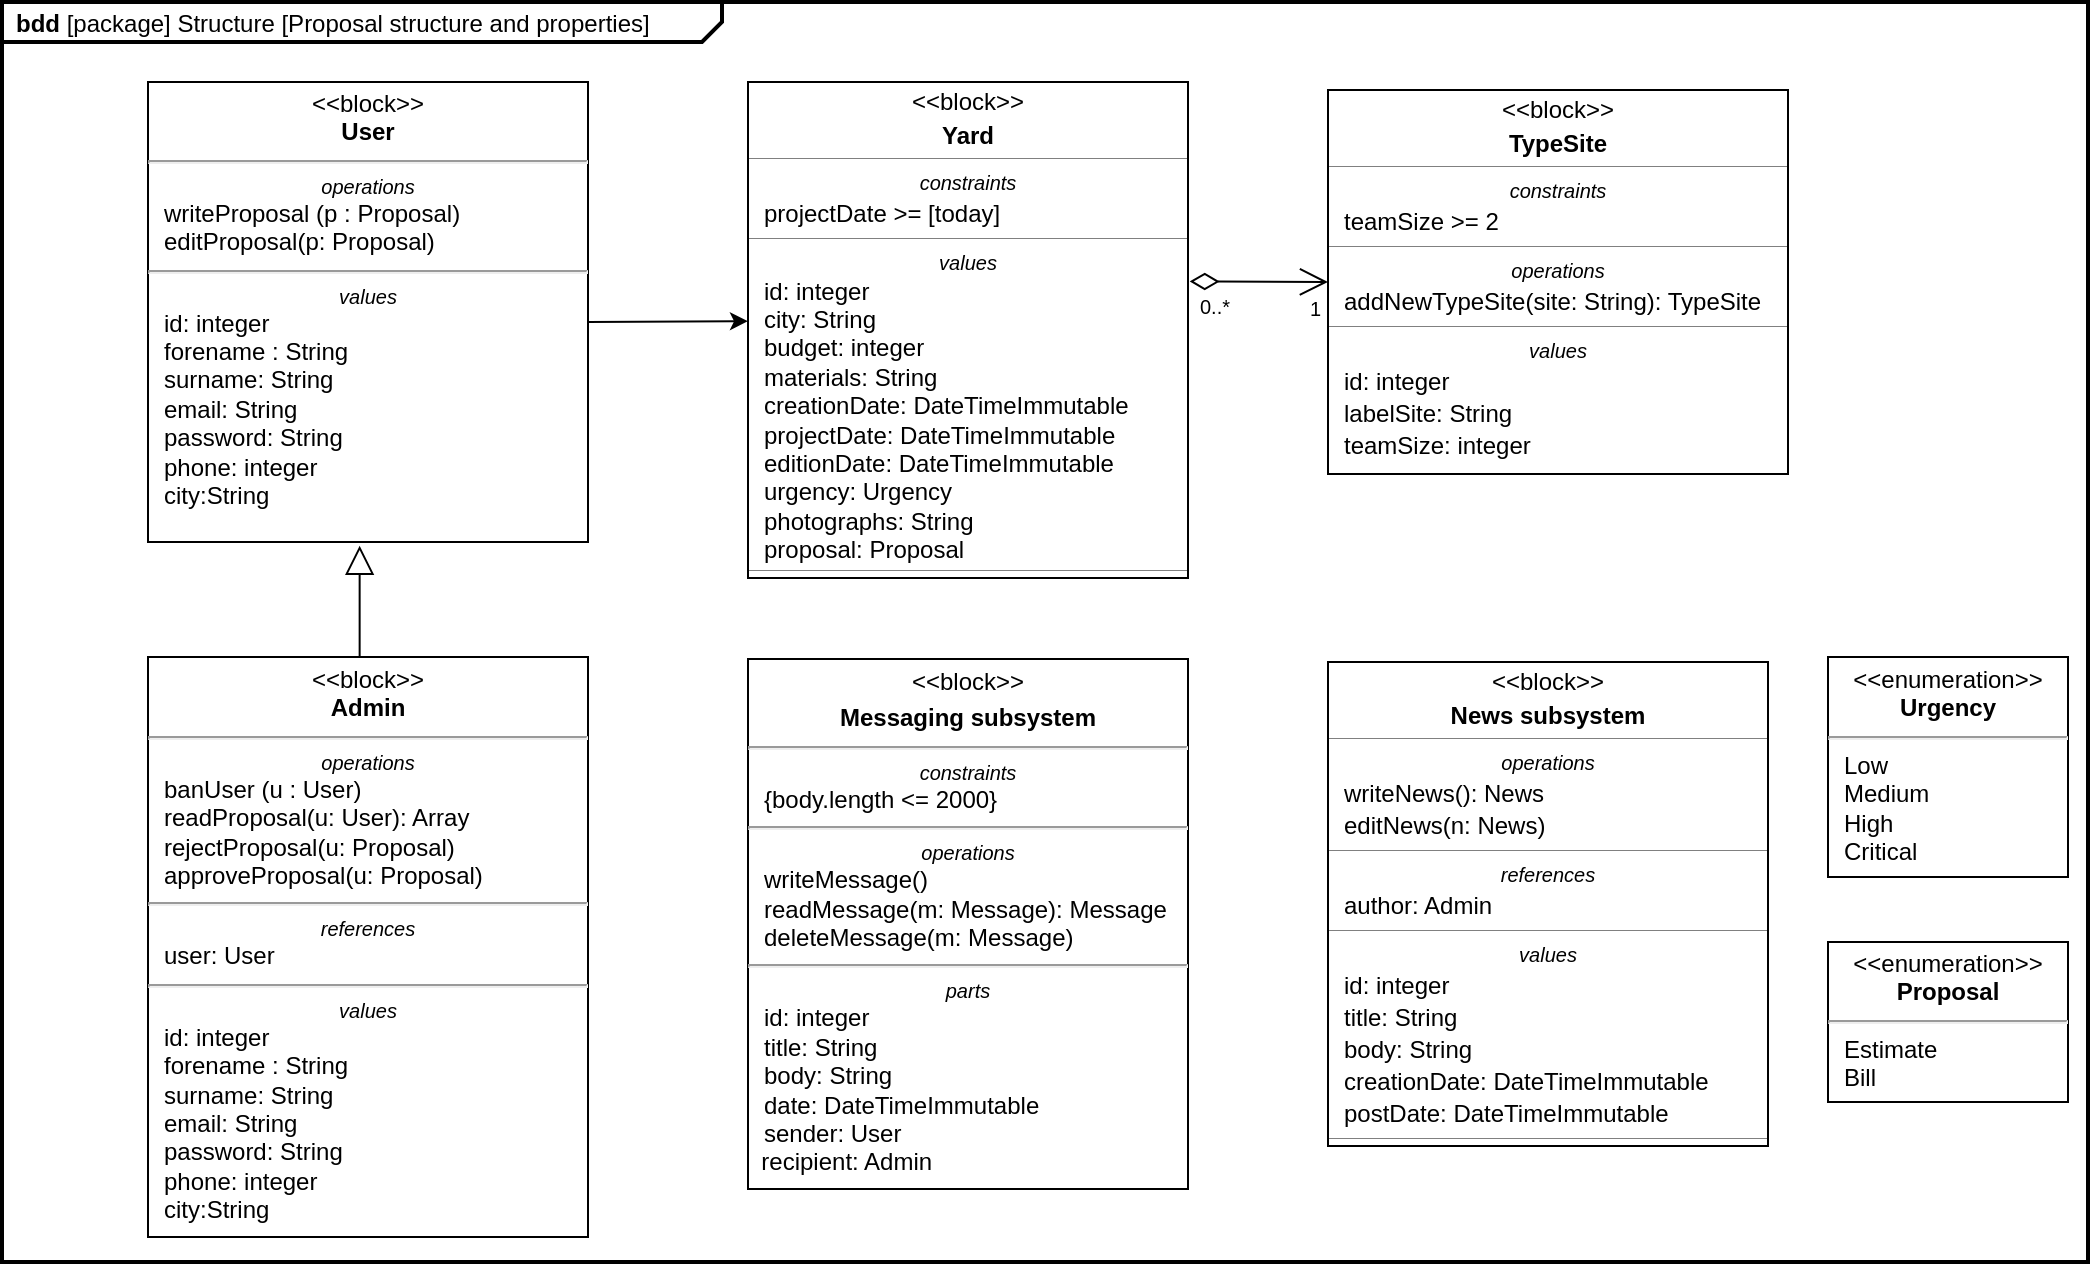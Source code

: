 <mxfile version="24.7.4">
  <diagram name="Page-1" id="VLWv_hwuisn9BXaykDJ8">
    <mxGraphModel dx="1847" dy="752" grid="1" gridSize="10" guides="1" tooltips="1" connect="1" arrows="1" fold="1" page="1" pageScale="1" pageWidth="827" pageHeight="1169" math="0" shadow="0">
      <root>
        <mxCell id="0" />
        <mxCell id="1" parent="0" />
        <mxCell id="4j2B6JfxDtgaYk_f8M4V-8" value="&lt;p style=&quot;margin:0px;margin-top:4px;margin-left:7px;text-align:left;&quot;&gt;&lt;b&gt;bdd&lt;/b&gt; [package] Structure [Proposal structure and properties]&lt;br&gt;&lt;/p&gt;" style="html=1;shape=mxgraph.sysml.package;overflow=fill;labelX=360;strokeWidth=2;align=center;" parent="1" vertex="1">
          <mxGeometry x="27" y="80" width="1043" height="630" as="geometry" />
        </mxCell>
        <mxCell id="4j2B6JfxDtgaYk_f8M4V-2" value="&lt;p style=&quot;margin:0px;margin-top:4px;text-align:center;&quot;&gt;&amp;lt;&amp;lt;block&amp;gt;&amp;gt;&lt;br&gt;&lt;b&gt;User&lt;/b&gt;&lt;br&gt;&lt;/p&gt;&lt;hr&gt;&lt;p style=&quot;font-size:10px;margin:0px;text-align:center;&quot;&gt;&lt;i&gt;operations&lt;/i&gt;&lt;/p&gt;&lt;p style=&quot;margin:0px;margin-left:8px;text-align:left;&quot;&gt;writeProposal (p : Proposal)&lt;/p&gt;&lt;p style=&quot;margin:0px;margin-left:8px;text-align:left;&quot;&gt;editProposal(p: Proposal)&lt;br&gt;&lt;/p&gt;&lt;hr&gt;&lt;p style=&quot;font-size:10px;margin:0px;text-align:center;&quot;&gt;&lt;i&gt;values&lt;/i&gt;&lt;/p&gt;&lt;p style=&quot;margin:0px;margin-left:8px;text-align:left;&quot;&gt;id: integer&lt;br&gt;&lt;/p&gt;&lt;p style=&quot;margin:0px;margin-left:8px;text-align:left;&quot;&gt;forename : String&lt;br&gt;&lt;/p&gt;&lt;p style=&quot;margin:0px;margin-left:8px;text-align:left;&quot;&gt;surname: String&lt;/p&gt;&lt;p style=&quot;margin:0px;margin-left:8px;text-align:left;&quot;&gt;email: String&lt;/p&gt;&lt;p style=&quot;margin:0px;margin-left:8px;text-align:left;&quot;&gt;password: String&lt;/p&gt;&lt;p style=&quot;margin:0px;margin-left:8px;text-align:left;&quot;&gt;phone: integer&lt;/p&gt;&lt;p style=&quot;margin:0px;margin-left:8px;text-align:left;&quot;&gt;city:String&lt;br&gt;&lt;/p&gt;" style="shape=rect;html=1;overflow=fill;verticalAlign=top;align=left;whiteSpace=wrap;" parent="1" vertex="1">
          <mxGeometry x="100" y="120" width="220" height="230" as="geometry" />
        </mxCell>
        <mxCell id="4j2B6JfxDtgaYk_f8M4V-4" value="&lt;p style=&quot;margin:0px;margin-top:4px;text-align:center;&quot;&gt;&amp;lt;&amp;lt;block&amp;gt;&amp;gt;&lt;br&gt;&lt;b&gt;Admin&lt;/b&gt;&lt;br&gt;&lt;/p&gt;&lt;hr&gt;&lt;p style=&quot;font-size:10px;margin:0px;text-align:center;&quot;&gt;&lt;i&gt;operations&lt;/i&gt;&lt;/p&gt;&lt;p style=&quot;margin:0px;margin-left:8px;text-align:left;&quot;&gt;banUser (u : User)&lt;/p&gt;&lt;p style=&quot;margin:0px;margin-left:8px;text-align:left;&quot;&gt;readProposal(u: User): Array&lt;/p&gt;&lt;p style=&quot;margin:0px;margin-left:8px;text-align:left;&quot;&gt;rejectProposal(u: Proposal)&lt;/p&gt;&lt;p style=&quot;margin:0px;margin-left:8px;text-align:left;&quot;&gt;approveProposal(u: Proposal) &lt;br&gt;&lt;/p&gt;&lt;hr&gt;&lt;p style=&quot;font-size:10px;margin:0px;text-align:center;&quot;&gt;&lt;i&gt;references&lt;/i&gt;&lt;/p&gt;&lt;p style=&quot;margin:0px;margin-left:8px;text-align:left;&quot;&gt;user: User&lt;/p&gt;&lt;hr&gt;&lt;p style=&quot;font-size:10px;margin:0px;text-align:center;&quot;&gt;&lt;i&gt;values&lt;/i&gt;&lt;/p&gt;&lt;p style=&quot;margin:0px;margin-left:8px;text-align:left;&quot;&gt;id: integer&lt;br&gt;&lt;/p&gt;&lt;p style=&quot;margin:0px;margin-left:8px;text-align:left;&quot;&gt;forename : String&lt;br&gt;&lt;/p&gt;&lt;p style=&quot;margin:0px;margin-left:8px;text-align:left;&quot;&gt;surname: String&lt;/p&gt;&lt;p style=&quot;margin:0px;margin-left:8px;text-align:left;&quot;&gt;email: String&lt;/p&gt;&lt;p style=&quot;margin:0px;margin-left:8px;text-align:left;&quot;&gt;password: String&lt;/p&gt;&lt;p style=&quot;margin:0px;margin-left:8px;text-align:left;&quot;&gt;phone: integer&lt;/p&gt;&lt;p style=&quot;margin:0px;margin-left:8px;text-align:left;&quot;&gt;city:String&lt;br&gt;&lt;/p&gt;" style="shape=rect;html=1;overflow=fill;verticalAlign=top;align=left;whiteSpace=wrap;" parent="1" vertex="1">
          <mxGeometry x="100" y="407.5" width="220" height="290" as="geometry" />
        </mxCell>
        <mxCell id="4j2B6JfxDtgaYk_f8M4V-10" value="&lt;p style=&quot;margin:0px;margin-top:4px;text-align:center;&quot;&gt;&amp;lt;&amp;lt;enumeration&amp;gt;&amp;gt;&lt;br&gt;&lt;b&gt;Urgency&lt;/b&gt;&lt;br&gt;&lt;/p&gt;&lt;hr&gt;&lt;p style=&quot;margin:0px;margin-left:8px;text-align:left;&quot;&gt;Low&lt;/p&gt;&lt;p style=&quot;margin:0px;margin-left:8px;text-align:left;&quot;&gt;Medium&lt;/p&gt;&lt;p style=&quot;margin:0px;margin-left:8px;text-align:left;&quot;&gt;High&lt;/p&gt;&lt;p style=&quot;margin:0px;margin-left:8px;text-align:left;&quot;&gt;Critical&lt;br&gt;&lt;/p&gt;" style="shape=rect;html=1;overflow=fill;whiteSpace=wrap;" parent="1" vertex="1">
          <mxGeometry x="940" y="407.5" width="120" height="110" as="geometry" />
        </mxCell>
        <mxCell id="4j2B6JfxDtgaYk_f8M4V-11" value="" style="edgeStyle=none;html=1;endSize=12;endArrow=block;endFill=0;rounded=0;entryX=0.481;entryY=1.008;entryDx=0;entryDy=0;entryPerimeter=0;exitX=0.481;exitY=-0.001;exitDx=0;exitDy=0;exitPerimeter=0;" parent="1" source="4j2B6JfxDtgaYk_f8M4V-4" target="4j2B6JfxDtgaYk_f8M4V-2" edge="1">
          <mxGeometry width="160" relative="1" as="geometry">
            <mxPoint x="170" y="490" as="sourcePoint" />
            <mxPoint x="330" y="490" as="targetPoint" />
          </mxGeometry>
        </mxCell>
        <mxCell id="4j2B6JfxDtgaYk_f8M4V-12" value="&lt;p style=&quot;margin:0px;margin-top:4px;text-align:center;&quot;&gt;&amp;lt;&amp;lt;block&amp;gt;&amp;gt;&lt;b&gt;&lt;br&gt;&lt;/b&gt;&lt;/p&gt;&lt;p style=&quot;margin:0px;margin-top:4px;text-align:center;&quot;&gt;&lt;b&gt;Messaging subsystem&lt;/b&gt;&lt;br&gt;&lt;/p&gt;&lt;hr&gt;&lt;p style=&quot;font-size:10px;margin:0px;text-align:center;&quot;&gt;&lt;i&gt;constraints&lt;/i&gt;&lt;/p&gt;&lt;p style=&quot;margin:0px;margin-left:8px;text-align:left;&quot;&gt;{body.length &amp;lt;= 2000}&lt;/p&gt;&lt;hr&gt;&lt;p style=&quot;font-size:10px;margin:0px;text-align:center;&quot;&gt;&lt;i&gt;operations&lt;/i&gt;&lt;/p&gt;&lt;p style=&quot;margin:0px;margin-left:8px;text-align:left;&quot;&gt;writeMessage()&lt;/p&gt;&lt;p style=&quot;margin:0px;margin-left:8px;text-align:left;&quot;&gt;readMessage(m: Message): Message&lt;/p&gt;&lt;p style=&quot;margin:0px;margin-left:8px;text-align:left;&quot;&gt;deleteMessage(m: Message) &lt;br&gt;&lt;/p&gt;&lt;hr&gt;&lt;p style=&quot;font-size:10px;margin:0px;text-align:center;&quot;&gt;&lt;i&gt;parts&lt;/i&gt;&lt;/p&gt;&lt;p style=&quot;margin:0px;margin-left:8px;text-align:left;&quot;&gt;id: integer&lt;br&gt;&lt;/p&gt;&lt;p style=&quot;margin:0px;margin-left:8px;text-align:left;&quot;&gt;title: String&lt;/p&gt;&lt;p style=&quot;margin:0px;margin-left:8px;text-align:left;&quot;&gt;body: String&lt;/p&gt;&lt;p style=&quot;margin:0px;margin-left:8px;text-align:left;&quot;&gt;date: DateTimeImmutable&lt;/p&gt;&lt;p style=&quot;margin:0px;margin-left:8px;text-align:left;&quot;&gt;sender: User&lt;/p&gt;&amp;nbsp; recipient: Admin&lt;p style=&quot;margin:0px;margin-left:8px;text-align:left;&quot;&gt;&lt;/p&gt;" style="shape=rect;html=1;overflow=fill;verticalAlign=top;align=left;whiteSpace=wrap;" parent="1" vertex="1">
          <mxGeometry x="400" y="408.5" width="220" height="265" as="geometry" />
        </mxCell>
        <mxCell id="4j2B6JfxDtgaYk_f8M4V-14" value="" style="endArrow=classic;html=1;rounded=0;entryX=0;entryY=0;entryDx=0;entryDy=0;" parent="1" edge="1">
          <mxGeometry width="50" height="50" relative="1" as="geometry">
            <mxPoint x="320" y="240" as="sourcePoint" />
            <mxPoint x="400" y="239.57" as="targetPoint" />
          </mxGeometry>
        </mxCell>
        <mxCell id="2jxEeHHL6-ojWXoolHj5-1" value="&lt;p style=&quot;margin:0px;margin-top:4px;text-align:center;&quot;&gt;&amp;lt;&amp;lt;enumeration&amp;gt;&amp;gt;&lt;br&gt;&lt;b&gt;Proposal&lt;/b&gt;&lt;br&gt;&lt;/p&gt;&lt;hr&gt;&lt;p style=&quot;margin:0px;margin-left:8px;text-align:left;&quot;&gt;Estimate&lt;br&gt;&lt;/p&gt;&lt;p style=&quot;margin:0px;margin-left:8px;text-align:left;&quot;&gt;Bill&lt;br&gt;&lt;/p&gt;" style="shape=rect;html=1;overflow=fill;whiteSpace=wrap;" parent="1" vertex="1">
          <mxGeometry x="940" y="550" width="120" height="80" as="geometry" />
        </mxCell>
        <mxCell id="G4xXp2MBkBv65bmpW3NQ-73" value="" style="fontStyle=1;align=center;verticalAlign=middle;childLayout=stackLayout;horizontal=1;horizontalStack=0;resizeParent=1;resizeParentMax=0;resizeLast=0;marginBottom=0;" vertex="1" parent="1">
          <mxGeometry x="400" y="120" width="220" height="248" as="geometry" />
        </mxCell>
        <mxCell id="G4xXp2MBkBv65bmpW3NQ-74" value="&amp;lt;&amp;lt;block&amp;gt;&amp;gt;" style="html=1;align=center;spacing=0;verticalAlign=middle;strokeColor=none;fillColor=none;whiteSpace=wrap;" vertex="1" parent="G4xXp2MBkBv65bmpW3NQ-73">
          <mxGeometry width="220" height="20" as="geometry" />
        </mxCell>
        <mxCell id="G4xXp2MBkBv65bmpW3NQ-76" value="Yard" style="html=1;align=center;spacing=0;verticalAlign=middle;strokeColor=none;fillColor=none;whiteSpace=wrap;fontStyle=1;" vertex="1" parent="G4xXp2MBkBv65bmpW3NQ-73">
          <mxGeometry y="20" width="220" height="14" as="geometry" />
        </mxCell>
        <mxCell id="G4xXp2MBkBv65bmpW3NQ-77" value="" style="line;strokeWidth=0.25;fillColor=none;align=left;verticalAlign=middle;spacingTop=-1;spacingLeft=3;spacingRight=3;rotatable=0;labelPosition=right;points=[];portConstraint=eastwest;" vertex="1" parent="G4xXp2MBkBv65bmpW3NQ-73">
          <mxGeometry y="34" width="220" height="8" as="geometry" />
        </mxCell>
        <mxCell id="G4xXp2MBkBv65bmpW3NQ-78" value="constraints" style="html=1;align=center;spacing=0;verticalAlign=middle;strokeColor=none;fillColor=none;whiteSpace=wrap;fontStyle=2;fontSize=10;" vertex="1" parent="G4xXp2MBkBv65bmpW3NQ-73">
          <mxGeometry y="42" width="220" height="16" as="geometry" />
        </mxCell>
        <mxCell id="G4xXp2MBkBv65bmpW3NQ-79" value="projectDate &amp;gt;= [today]" style="html=1;align=left;spacing=0;spacingLeft=8;verticalAlign=middle;strokeColor=none;fillColor=none;whiteSpace=wrap;" vertex="1" parent="G4xXp2MBkBv65bmpW3NQ-73">
          <mxGeometry y="58" width="220" height="16" as="geometry" />
        </mxCell>
        <mxCell id="G4xXp2MBkBv65bmpW3NQ-86" value="" style="line;strokeWidth=0.25;fillColor=none;align=left;verticalAlign=middle;spacingTop=-1;spacingLeft=3;spacingRight=3;rotatable=0;labelPosition=right;points=[];portConstraint=eastwest;" vertex="1" parent="G4xXp2MBkBv65bmpW3NQ-73">
          <mxGeometry y="74" width="220" height="8" as="geometry" />
        </mxCell>
        <mxCell id="G4xXp2MBkBv65bmpW3NQ-90" value="values" style="html=1;align=center;spacing=0;verticalAlign=middle;strokeColor=none;fillColor=none;whiteSpace=wrap;fontStyle=2;fontSize=10;" vertex="1" parent="G4xXp2MBkBv65bmpW3NQ-73">
          <mxGeometry y="82" width="220" height="16" as="geometry" />
        </mxCell>
        <mxCell id="G4xXp2MBkBv65bmpW3NQ-91" value="&lt;div&gt;id: integer&lt;/div&gt;&lt;div&gt;city: String&lt;/div&gt;&lt;div&gt;budget: integer&lt;/div&gt;&lt;div&gt;materials: String&lt;/div&gt;&lt;div&gt;creationDate: DateTimeImmutable&lt;/div&gt;&lt;div&gt;projectDate: DateTimeImmutable&lt;/div&gt;&lt;div&gt;editionDate: DateTimeImmutable&lt;/div&gt;&lt;div&gt;urgency: Urgency&lt;/div&gt;&lt;div&gt;photographs: String&lt;br&gt;&lt;/div&gt;&lt;div&gt;proposal: Proposal&lt;br&gt;&lt;/div&gt;" style="html=1;align=left;spacing=0;spacingLeft=8;verticalAlign=middle;strokeColor=none;fillColor=none;whiteSpace=wrap;" vertex="1" parent="G4xXp2MBkBv65bmpW3NQ-73">
          <mxGeometry y="98" width="220" height="142" as="geometry" />
        </mxCell>
        <mxCell id="G4xXp2MBkBv65bmpW3NQ-93" value="" style="line;strokeWidth=0.25;fillColor=none;align=left;verticalAlign=middle;spacingTop=-1;spacingLeft=3;spacingRight=3;rotatable=0;labelPosition=right;points=[];portConstraint=eastwest;" vertex="1" parent="G4xXp2MBkBv65bmpW3NQ-73">
          <mxGeometry y="240" width="220" height="8" as="geometry" />
        </mxCell>
        <mxCell id="G4xXp2MBkBv65bmpW3NQ-108" value="" style="fontStyle=1;align=center;verticalAlign=middle;childLayout=stackLayout;horizontal=1;horizontalStack=0;resizeParent=1;resizeParentMax=0;resizeLast=0;marginBottom=0;" vertex="1" parent="1">
          <mxGeometry x="690" y="124" width="230" height="192" as="geometry" />
        </mxCell>
        <mxCell id="G4xXp2MBkBv65bmpW3NQ-109" value="&amp;lt;&amp;lt;block&amp;gt;&amp;gt;" style="html=1;align=center;spacing=0;verticalAlign=middle;strokeColor=none;fillColor=none;whiteSpace=wrap;" vertex="1" parent="G4xXp2MBkBv65bmpW3NQ-108">
          <mxGeometry width="230" height="20" as="geometry" />
        </mxCell>
        <mxCell id="G4xXp2MBkBv65bmpW3NQ-111" value="TypeSite" style="html=1;align=center;spacing=0;verticalAlign=middle;strokeColor=none;fillColor=none;whiteSpace=wrap;fontStyle=1;" vertex="1" parent="G4xXp2MBkBv65bmpW3NQ-108">
          <mxGeometry y="20" width="230" height="14" as="geometry" />
        </mxCell>
        <mxCell id="G4xXp2MBkBv65bmpW3NQ-112" value="" style="line;strokeWidth=0.25;fillColor=none;align=left;verticalAlign=middle;spacingTop=-1;spacingLeft=3;spacingRight=3;rotatable=0;labelPosition=right;points=[];portConstraint=eastwest;" vertex="1" parent="G4xXp2MBkBv65bmpW3NQ-108">
          <mxGeometry y="34" width="230" height="8" as="geometry" />
        </mxCell>
        <mxCell id="G4xXp2MBkBv65bmpW3NQ-113" value="constraints" style="html=1;align=center;spacing=0;verticalAlign=middle;strokeColor=none;fillColor=none;whiteSpace=wrap;fontStyle=2;fontSize=10;" vertex="1" parent="G4xXp2MBkBv65bmpW3NQ-108">
          <mxGeometry y="42" width="230" height="16" as="geometry" />
        </mxCell>
        <mxCell id="G4xXp2MBkBv65bmpW3NQ-114" value="teamSize &amp;gt;= 2" style="html=1;align=left;spacing=0;spacingLeft=8;verticalAlign=middle;strokeColor=none;fillColor=none;whiteSpace=wrap;" vertex="1" parent="G4xXp2MBkBv65bmpW3NQ-108">
          <mxGeometry y="58" width="230" height="16" as="geometry" />
        </mxCell>
        <mxCell id="G4xXp2MBkBv65bmpW3NQ-115" value="" style="line;strokeWidth=0.25;fillColor=none;align=left;verticalAlign=middle;spacingTop=-1;spacingLeft=3;spacingRight=3;rotatable=0;labelPosition=right;points=[];portConstraint=eastwest;" vertex="1" parent="G4xXp2MBkBv65bmpW3NQ-108">
          <mxGeometry y="74" width="230" height="8" as="geometry" />
        </mxCell>
        <mxCell id="G4xXp2MBkBv65bmpW3NQ-116" value="operations" style="html=1;align=center;spacing=0;verticalAlign=middle;strokeColor=none;fillColor=none;whiteSpace=wrap;fontStyle=2;fontSize=10;" vertex="1" parent="G4xXp2MBkBv65bmpW3NQ-108">
          <mxGeometry y="82" width="230" height="16" as="geometry" />
        </mxCell>
        <mxCell id="G4xXp2MBkBv65bmpW3NQ-117" value="addNewTypeSite(site: String): TypeSite" style="html=1;align=left;spacing=0;spacingLeft=8;verticalAlign=middle;strokeColor=none;fillColor=none;whiteSpace=wrap;" vertex="1" parent="G4xXp2MBkBv65bmpW3NQ-108">
          <mxGeometry y="98" width="230" height="16" as="geometry" />
        </mxCell>
        <mxCell id="G4xXp2MBkBv65bmpW3NQ-118" value="" style="line;strokeWidth=0.25;fillColor=none;align=left;verticalAlign=middle;spacingTop=-1;spacingLeft=3;spacingRight=3;rotatable=0;labelPosition=right;points=[];portConstraint=eastwest;" vertex="1" parent="G4xXp2MBkBv65bmpW3NQ-108">
          <mxGeometry y="114" width="230" height="8" as="geometry" />
        </mxCell>
        <mxCell id="G4xXp2MBkBv65bmpW3NQ-125" value="values" style="html=1;align=center;spacing=0;verticalAlign=middle;strokeColor=none;fillColor=none;whiteSpace=wrap;fontStyle=2;fontSize=10;" vertex="1" parent="G4xXp2MBkBv65bmpW3NQ-108">
          <mxGeometry y="122" width="230" height="16" as="geometry" />
        </mxCell>
        <mxCell id="G4xXp2MBkBv65bmpW3NQ-126" value="id: integer" style="html=1;align=left;spacing=0;spacingLeft=8;verticalAlign=middle;strokeColor=none;fillColor=none;whiteSpace=wrap;" vertex="1" parent="G4xXp2MBkBv65bmpW3NQ-108">
          <mxGeometry y="138" width="230" height="16" as="geometry" />
        </mxCell>
        <mxCell id="G4xXp2MBkBv65bmpW3NQ-127" value="labelSite: String" style="html=1;align=left;spacing=0;spacingLeft=8;verticalAlign=middle;strokeColor=none;fillColor=none;whiteSpace=wrap;" vertex="1" parent="G4xXp2MBkBv65bmpW3NQ-108">
          <mxGeometry y="154" width="230" height="16" as="geometry" />
        </mxCell>
        <mxCell id="G4xXp2MBkBv65bmpW3NQ-132" value="teamSize: integer" style="html=1;align=left;spacing=0;spacingLeft=8;verticalAlign=middle;strokeColor=none;fillColor=none;whiteSpace=wrap;" vertex="1" parent="G4xXp2MBkBv65bmpW3NQ-108">
          <mxGeometry y="170" width="230" height="16" as="geometry" />
        </mxCell>
        <mxCell id="G4xXp2MBkBv65bmpW3NQ-131" value="" style="html=1;align=left;spacing=0;spacingLeft=8;verticalAlign=middle;strokeColor=none;fillColor=none;whiteSpace=wrap;" vertex="1" parent="G4xXp2MBkBv65bmpW3NQ-108">
          <mxGeometry y="186" width="230" height="6" as="geometry" />
        </mxCell>
        <mxCell id="G4xXp2MBkBv65bmpW3NQ-134" value="" style="verticalAlign=bottom;html=1;endArrow=open;endSize=12;edgeStyle=orthogonalEdgeStyle;startFill=0;startSize=12;startArrow=diamondThin;rounded=0;exitX=1.004;exitY=0.012;exitDx=0;exitDy=0;exitPerimeter=0;" edge="1" parent="1" source="G4xXp2MBkBv65bmpW3NQ-91">
          <mxGeometry relative="1" as="geometry">
            <mxPoint x="623" y="220" as="sourcePoint" />
            <mxPoint x="690" y="220" as="targetPoint" />
            <Array as="points">
              <mxPoint x="690" y="220" />
            </Array>
          </mxGeometry>
        </mxCell>
        <mxCell id="G4xXp2MBkBv65bmpW3NQ-135" value="0..*" style="resizable=0;html=1;align=left;verticalAlign=top;labelBackgroundColor=none;fontSize=10" connectable="0" vertex="1" parent="G4xXp2MBkBv65bmpW3NQ-134">
          <mxGeometry x="-0.9" relative="1" as="geometry" />
        </mxCell>
        <mxCell id="G4xXp2MBkBv65bmpW3NQ-137" value="" style="resizable=0;html=1;align=right;verticalAlign=bottom;labelBackgroundColor=none;fontSize=10" connectable="0" vertex="1" parent="G4xXp2MBkBv65bmpW3NQ-134">
          <mxGeometry x="0.9" relative="1" as="geometry" />
        </mxCell>
        <mxCell id="G4xXp2MBkBv65bmpW3NQ-139" value="1" style="resizable=0;html=1;align=left;verticalAlign=top;labelBackgroundColor=none;fontSize=10" connectable="0" vertex="1" parent="1">
          <mxGeometry x="679.002" y="220.995" as="geometry" />
        </mxCell>
        <mxCell id="G4xXp2MBkBv65bmpW3NQ-164" value="" style="fontStyle=1;align=center;verticalAlign=middle;childLayout=stackLayout;horizontal=1;horizontalStack=0;resizeParent=1;resizeParentMax=0;resizeLast=0;marginBottom=0;" vertex="1" parent="1">
          <mxGeometry x="690" y="410" width="220" height="242" as="geometry" />
        </mxCell>
        <mxCell id="G4xXp2MBkBv65bmpW3NQ-165" value="&amp;lt;&amp;lt;block&amp;gt;&amp;gt;" style="html=1;align=center;spacing=0;verticalAlign=middle;strokeColor=none;fillColor=none;whiteSpace=wrap;" vertex="1" parent="G4xXp2MBkBv65bmpW3NQ-164">
          <mxGeometry width="220" height="20" as="geometry" />
        </mxCell>
        <mxCell id="G4xXp2MBkBv65bmpW3NQ-167" value="News subsystem" style="html=1;align=center;spacing=0;verticalAlign=middle;strokeColor=none;fillColor=none;whiteSpace=wrap;fontStyle=1;" vertex="1" parent="G4xXp2MBkBv65bmpW3NQ-164">
          <mxGeometry y="20" width="220" height="14" as="geometry" />
        </mxCell>
        <mxCell id="G4xXp2MBkBv65bmpW3NQ-168" value="" style="line;strokeWidth=0.25;fillColor=none;align=left;verticalAlign=middle;spacingTop=-1;spacingLeft=3;spacingRight=3;rotatable=0;labelPosition=right;points=[];portConstraint=eastwest;" vertex="1" parent="G4xXp2MBkBv65bmpW3NQ-164">
          <mxGeometry y="34" width="220" height="8" as="geometry" />
        </mxCell>
        <mxCell id="G4xXp2MBkBv65bmpW3NQ-172" value="operations" style="html=1;align=center;spacing=0;verticalAlign=middle;strokeColor=none;fillColor=none;whiteSpace=wrap;fontStyle=2;fontSize=10;" vertex="1" parent="G4xXp2MBkBv65bmpW3NQ-164">
          <mxGeometry y="42" width="220" height="16" as="geometry" />
        </mxCell>
        <mxCell id="G4xXp2MBkBv65bmpW3NQ-173" value="writeNews(): News" style="html=1;align=left;spacing=0;spacingLeft=8;verticalAlign=middle;strokeColor=none;fillColor=none;whiteSpace=wrap;" vertex="1" parent="G4xXp2MBkBv65bmpW3NQ-164">
          <mxGeometry y="58" width="220" height="16" as="geometry" />
        </mxCell>
        <mxCell id="G4xXp2MBkBv65bmpW3NQ-191" value="editNews(n: News)" style="html=1;align=left;spacing=0;spacingLeft=8;verticalAlign=middle;strokeColor=none;fillColor=none;whiteSpace=wrap;" vertex="1" parent="G4xXp2MBkBv65bmpW3NQ-164">
          <mxGeometry y="74" width="220" height="16" as="geometry" />
        </mxCell>
        <mxCell id="G4xXp2MBkBv65bmpW3NQ-174" value="" style="line;strokeWidth=0.25;fillColor=none;align=left;verticalAlign=middle;spacingTop=-1;spacingLeft=3;spacingRight=3;rotatable=0;labelPosition=right;points=[];portConstraint=eastwest;" vertex="1" parent="G4xXp2MBkBv65bmpW3NQ-164">
          <mxGeometry y="90" width="220" height="8" as="geometry" />
        </mxCell>
        <mxCell id="G4xXp2MBkBv65bmpW3NQ-178" value="references" style="html=1;align=center;spacing=0;verticalAlign=middle;strokeColor=none;fillColor=none;whiteSpace=wrap;fontStyle=2;fontSize=10;" vertex="1" parent="G4xXp2MBkBv65bmpW3NQ-164">
          <mxGeometry y="98" width="220" height="16" as="geometry" />
        </mxCell>
        <mxCell id="G4xXp2MBkBv65bmpW3NQ-179" value="author: Admin" style="html=1;align=left;spacing=0;spacingLeft=8;verticalAlign=middle;strokeColor=none;fillColor=none;whiteSpace=wrap;" vertex="1" parent="G4xXp2MBkBv65bmpW3NQ-164">
          <mxGeometry y="114" width="220" height="16" as="geometry" />
        </mxCell>
        <mxCell id="G4xXp2MBkBv65bmpW3NQ-180" value="" style="line;strokeWidth=0.25;fillColor=none;align=left;verticalAlign=middle;spacingTop=-1;spacingLeft=3;spacingRight=3;rotatable=0;labelPosition=right;points=[];portConstraint=eastwest;" vertex="1" parent="G4xXp2MBkBv65bmpW3NQ-164">
          <mxGeometry y="130" width="220" height="8" as="geometry" />
        </mxCell>
        <mxCell id="G4xXp2MBkBv65bmpW3NQ-181" value="values" style="html=1;align=center;spacing=0;verticalAlign=middle;strokeColor=none;fillColor=none;whiteSpace=wrap;fontStyle=2;fontSize=10;" vertex="1" parent="G4xXp2MBkBv65bmpW3NQ-164">
          <mxGeometry y="138" width="220" height="16" as="geometry" />
        </mxCell>
        <mxCell id="G4xXp2MBkBv65bmpW3NQ-182" value="id: integer" style="html=1;align=left;spacing=0;spacingLeft=8;verticalAlign=middle;strokeColor=none;fillColor=none;whiteSpace=wrap;" vertex="1" parent="G4xXp2MBkBv65bmpW3NQ-164">
          <mxGeometry y="154" width="220" height="16" as="geometry" />
        </mxCell>
        <mxCell id="G4xXp2MBkBv65bmpW3NQ-183" value="title: String" style="html=1;align=left;spacing=0;spacingLeft=8;verticalAlign=middle;strokeColor=none;fillColor=none;whiteSpace=wrap;" vertex="1" parent="G4xXp2MBkBv65bmpW3NQ-164">
          <mxGeometry y="170" width="220" height="16" as="geometry" />
        </mxCell>
        <mxCell id="G4xXp2MBkBv65bmpW3NQ-188" value="body: String" style="html=1;align=left;spacing=0;spacingLeft=8;verticalAlign=middle;strokeColor=none;fillColor=none;whiteSpace=wrap;" vertex="1" parent="G4xXp2MBkBv65bmpW3NQ-164">
          <mxGeometry y="186" width="220" height="16" as="geometry" />
        </mxCell>
        <mxCell id="G4xXp2MBkBv65bmpW3NQ-189" value="creationDate: DateTimeImmutable" style="html=1;align=left;spacing=0;spacingLeft=8;verticalAlign=middle;strokeColor=none;fillColor=none;whiteSpace=wrap;" vertex="1" parent="G4xXp2MBkBv65bmpW3NQ-164">
          <mxGeometry y="202" width="220" height="16" as="geometry" />
        </mxCell>
        <mxCell id="G4xXp2MBkBv65bmpW3NQ-190" value="postDate: DateTimeImmutable" style="html=1;align=left;spacing=0;spacingLeft=8;verticalAlign=middle;strokeColor=none;fillColor=none;whiteSpace=wrap;" vertex="1" parent="G4xXp2MBkBv65bmpW3NQ-164">
          <mxGeometry y="218" width="220" height="16" as="geometry" />
        </mxCell>
        <mxCell id="G4xXp2MBkBv65bmpW3NQ-184" value="" style="line;strokeWidth=0.25;fillColor=none;align=left;verticalAlign=middle;spacingTop=-1;spacingLeft=3;spacingRight=3;rotatable=0;labelPosition=right;points=[];portConstraint=eastwest;" vertex="1" parent="G4xXp2MBkBv65bmpW3NQ-164">
          <mxGeometry y="234" width="220" height="8" as="geometry" />
        </mxCell>
      </root>
    </mxGraphModel>
  </diagram>
</mxfile>
